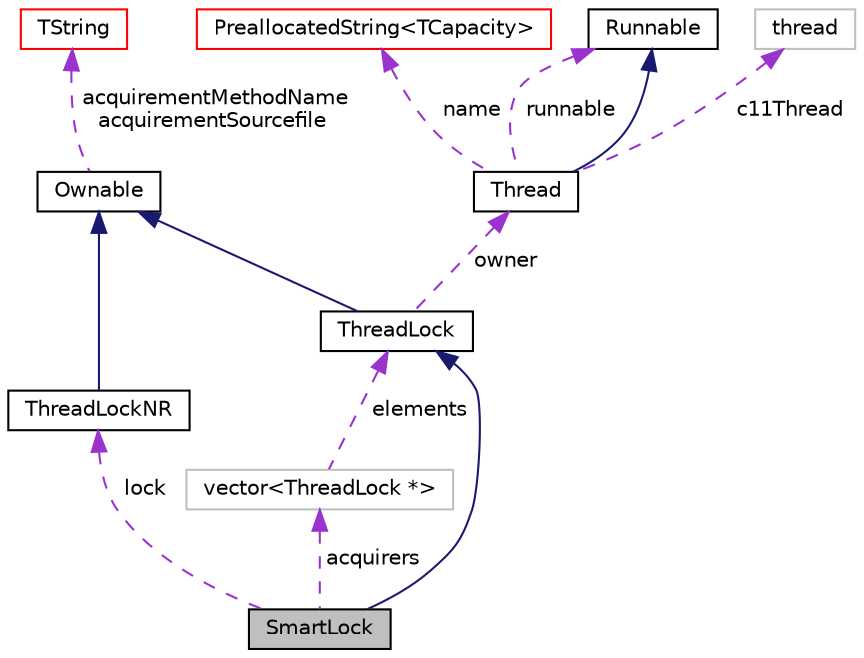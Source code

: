 digraph "SmartLock"
{
  edge [fontname="Helvetica",fontsize="10",labelfontname="Helvetica",labelfontsize="10"];
  node [fontname="Helvetica",fontsize="10",shape=record];
  Node13 [label="SmartLock",height=0.2,width=0.4,color="black", fillcolor="grey75", style="filled", fontcolor="black"];
  Node24 [label="vector\<ThreadLock *\>",height=0.2,width=0.4,color="grey75", fillcolor="white", style="filled"];
  Node20 [label="PreallocatedString\<TCapacity\>",height=0.2,width=0.4,color="red", fillcolor="white", style="filled",URL="$classaworx_1_1lib_1_1strings_1_1PreallocatedString.html"];
  Node14 -> Node13 [dir="back",color="midnightblue",fontsize="10",style="solid",fontname="Helvetica"];
  Node14 -> Node24 [dir="back",color="darkorchid3",fontsize="10",style="dashed",label=" elements" ,fontname="Helvetica"];
  Node15 -> Node14 [dir="back",color="midnightblue",fontsize="10",style="solid",fontname="Helvetica"];
  Node15 -> Node23 [dir="back",color="midnightblue",fontsize="10",style="solid",fontname="Helvetica"];
  Node16 -> Node15 [dir="back",color="darkorchid3",fontsize="10",style="dashed",label=" acquirementMethodName\nacquirementSourcefile" ,fontname="Helvetica"];
  Node18 -> Node14 [dir="back",color="darkorchid3",fontsize="10",style="dashed",label=" owner" ,fontname="Helvetica"];
  Node19 -> Node18 [dir="back",color="midnightblue",fontsize="10",style="solid",fontname="Helvetica"];
  Node19 -> Node18 [dir="back",color="darkorchid3",fontsize="10",style="dashed",label=" runnable" ,fontname="Helvetica"];
  Node20 -> Node18 [dir="back",color="darkorchid3",fontsize="10",style="dashed",label=" name" ,fontname="Helvetica"];
  Node22 -> Node18 [dir="back",color="darkorchid3",fontsize="10",style="dashed",label=" c11Thread" ,fontname="Helvetica"];
  Node23 -> Node13 [dir="back",color="darkorchid3",fontsize="10",style="dashed",label=" lock" ,fontname="Helvetica"];
  Node24 -> Node13 [dir="back",color="darkorchid3",fontsize="10",style="dashed",label=" acquirers" ,fontname="Helvetica"];
  Node14 [label="ThreadLock",height=0.2,width=0.4,color="black", fillcolor="white", style="filled",URL="$classaworx_1_1lib_1_1threads_1_1ThreadLock.html"];
  Node15 [label="Ownable",height=0.2,width=0.4,color="black", fillcolor="white", style="filled",URL="$classaworx_1_1lib_1_1lang_1_1Ownable.html"];
  Node16 [label="TString",height=0.2,width=0.4,color="red", fillcolor="white", style="filled",URL="$classaworx_1_1lib_1_1strings_1_1TString.html"];
  Node18 [label="Thread",height=0.2,width=0.4,color="black", fillcolor="white", style="filled",URL="$classaworx_1_1lib_1_1threads_1_1Thread.html"];
  Node19 [label="Runnable",height=0.2,width=0.4,color="black", fillcolor="white", style="filled",URL="$classaworx_1_1lib_1_1threads_1_1Runnable.html"];
  Node22 [label="thread",height=0.2,width=0.4,color="grey75", fillcolor="white", style="filled",tooltip="STL class. "];
  Node23 [label="ThreadLockNR",height=0.2,width=0.4,color="black", fillcolor="white", style="filled",URL="$classaworx_1_1lib_1_1threads_1_1ThreadLockNR.html"];
}

